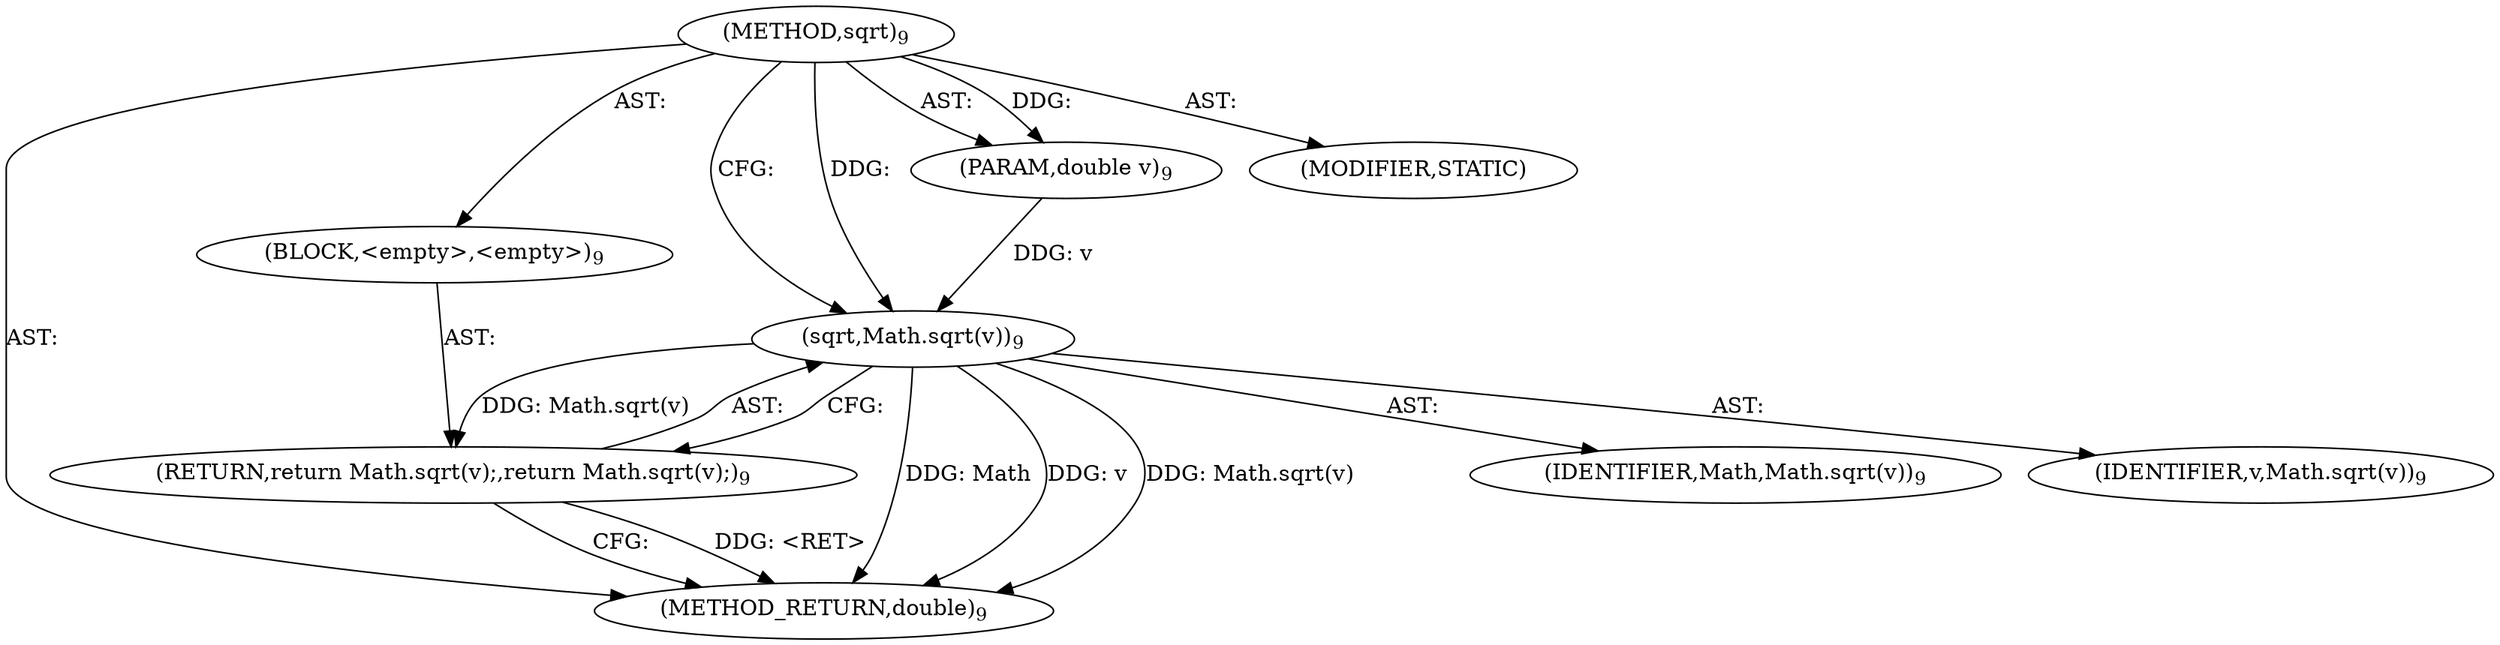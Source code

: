 digraph "sqrt" {  
"47" [label = <(METHOD,sqrt)<SUB>9</SUB>> ]
"48" [label = <(PARAM,double v)<SUB>9</SUB>> ]
"49" [label = <(BLOCK,&lt;empty&gt;,&lt;empty&gt;)<SUB>9</SUB>> ]
"50" [label = <(RETURN,return Math.sqrt(v);,return Math.sqrt(v);)<SUB>9</SUB>> ]
"51" [label = <(sqrt,Math.sqrt(v))<SUB>9</SUB>> ]
"52" [label = <(IDENTIFIER,Math,Math.sqrt(v))<SUB>9</SUB>> ]
"53" [label = <(IDENTIFIER,v,Math.sqrt(v))<SUB>9</SUB>> ]
"54" [label = <(MODIFIER,STATIC)> ]
"55" [label = <(METHOD_RETURN,double)<SUB>9</SUB>> ]
  "47" -> "48"  [ label = "AST: "] 
  "47" -> "49"  [ label = "AST: "] 
  "47" -> "54"  [ label = "AST: "] 
  "47" -> "55"  [ label = "AST: "] 
  "49" -> "50"  [ label = "AST: "] 
  "50" -> "51"  [ label = "AST: "] 
  "51" -> "52"  [ label = "AST: "] 
  "51" -> "53"  [ label = "AST: "] 
  "50" -> "55"  [ label = "CFG: "] 
  "51" -> "50"  [ label = "CFG: "] 
  "47" -> "51"  [ label = "CFG: "] 
  "50" -> "55"  [ label = "DDG: &lt;RET&gt;"] 
  "51" -> "55"  [ label = "DDG: Math"] 
  "51" -> "55"  [ label = "DDG: v"] 
  "51" -> "55"  [ label = "DDG: Math.sqrt(v)"] 
  "47" -> "48"  [ label = "DDG: "] 
  "51" -> "50"  [ label = "DDG: Math.sqrt(v)"] 
  "47" -> "51"  [ label = "DDG: "] 
  "48" -> "51"  [ label = "DDG: v"] 
}
